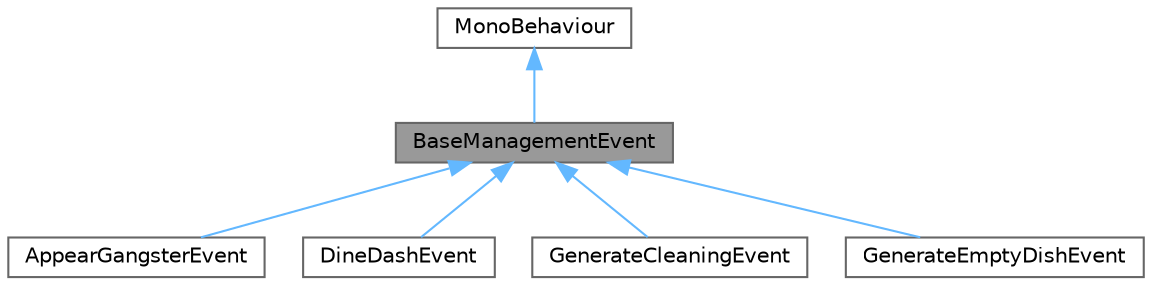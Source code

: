 digraph "BaseManagementEvent"
{
 // LATEX_PDF_SIZE
  bgcolor="transparent";
  edge [fontname=Helvetica,fontsize=10,labelfontname=Helvetica,labelfontsize=10];
  node [fontname=Helvetica,fontsize=10,shape=box,height=0.2,width=0.4];
  Node1 [id="Node000001",label="BaseManagementEvent",height=0.2,width=0.4,color="gray40", fillcolor="grey60", style="filled", fontcolor="black",tooltip="経営イベントの基底クラス マネージャーから管理される想定 (ManagementEventManager.cs)"];
  Node2 -> Node1 [id="edge1_Node000001_Node000002",dir="back",color="steelblue1",style="solid",tooltip=" "];
  Node2 [id="Node000002",label="MonoBehaviour",height=0.2,width=0.4,color="gray40", fillcolor="white", style="filled",tooltip=" "];
  Node1 -> Node3 [id="edge2_Node000001_Node000003",dir="back",color="steelblue1",style="solid",tooltip=" "];
  Node3 [id="Node000003",label="AppearGangsterEvent",height=0.2,width=0.4,color="gray40", fillcolor="white", style="filled",URL="$class_appear_gangster_event.html",tooltip=" "];
  Node1 -> Node4 [id="edge3_Node000001_Node000004",dir="back",color="steelblue1",style="solid",tooltip=" "];
  Node4 [id="Node000004",label="DineDashEvent",height=0.2,width=0.4,color="gray40", fillcolor="white", style="filled",URL="$class_dine_dash_event.html",tooltip=" "];
  Node1 -> Node5 [id="edge4_Node000001_Node000005",dir="back",color="steelblue1",style="solid",tooltip=" "];
  Node5 [id="Node000005",label="GenerateCleaningEvent",height=0.2,width=0.4,color="gray40", fillcolor="white", style="filled",URL="$class_generate_cleaning_event.html",tooltip="汚れイベント"];
  Node1 -> Node6 [id="edge5_Node000001_Node000006",dir="back",color="steelblue1",style="solid",tooltip=" "];
  Node6 [id="Node000006",label="GenerateEmptyDishEvent",height=0.2,width=0.4,color="gray40", fillcolor="white", style="filled",URL="$class_generate_empty_dish_event.html",tooltip=" "];
}
